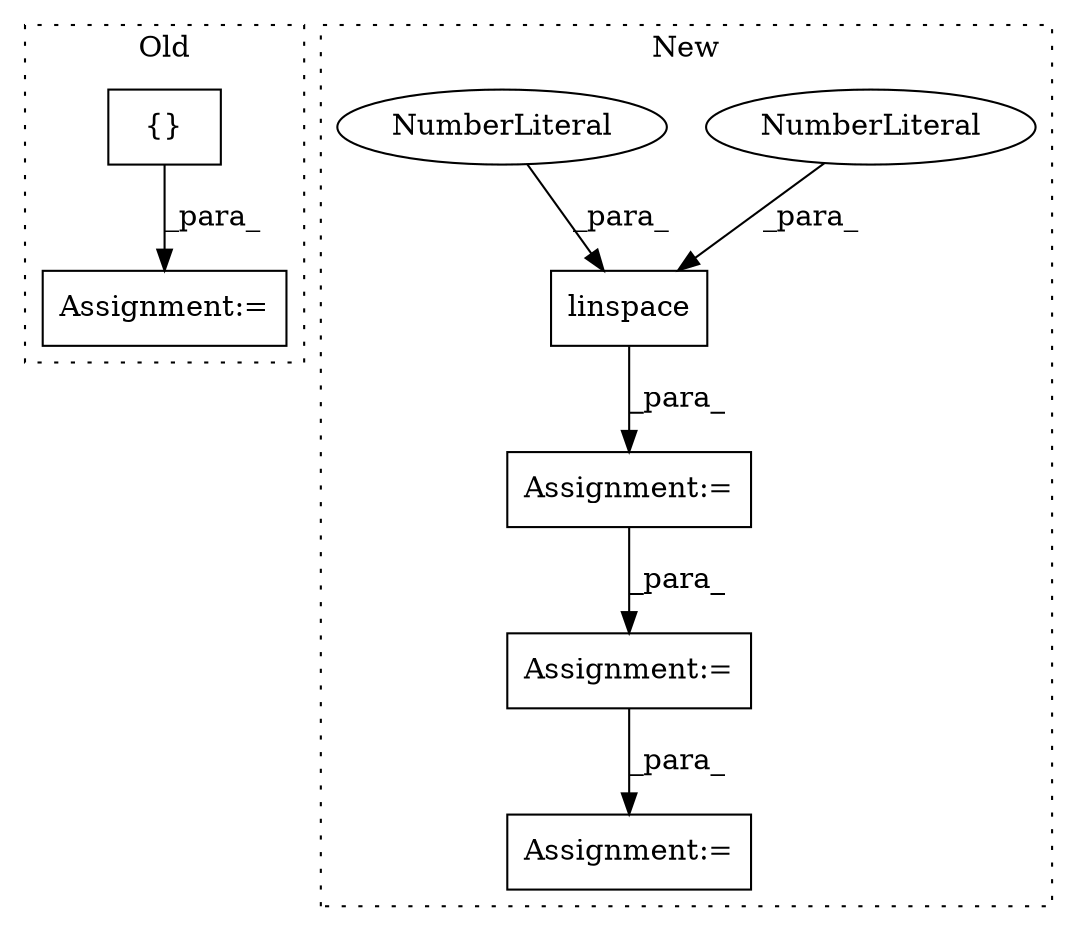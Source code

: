 digraph G {
subgraph cluster0 {
1 [label="{}" a="4" s="5998" l="2" shape="box"];
5 [label="Assignment:=" a="7" s="6242" l="1" shape="box"];
label = "Old";
style="dotted";
}
subgraph cluster1 {
2 [label="linspace" a="32" s="7000,7017" l="9,1" shape="box"];
3 [label="NumberLiteral" a="34" s="7009" l="3" shape="ellipse"];
4 [label="Assignment:=" a="7" s="6957" l="1" shape="box"];
6 [label="Assignment:=" a="7" s="7154" l="1" shape="box"];
7 [label="NumberLiteral" a="34" s="7015" l="2" shape="ellipse"];
8 [label="Assignment:=" a="7" s="7042" l="1" shape="box"];
label = "New";
style="dotted";
}
1 -> 5 [label="_para_"];
2 -> 4 [label="_para_"];
3 -> 2 [label="_para_"];
4 -> 8 [label="_para_"];
7 -> 2 [label="_para_"];
8 -> 6 [label="_para_"];
}